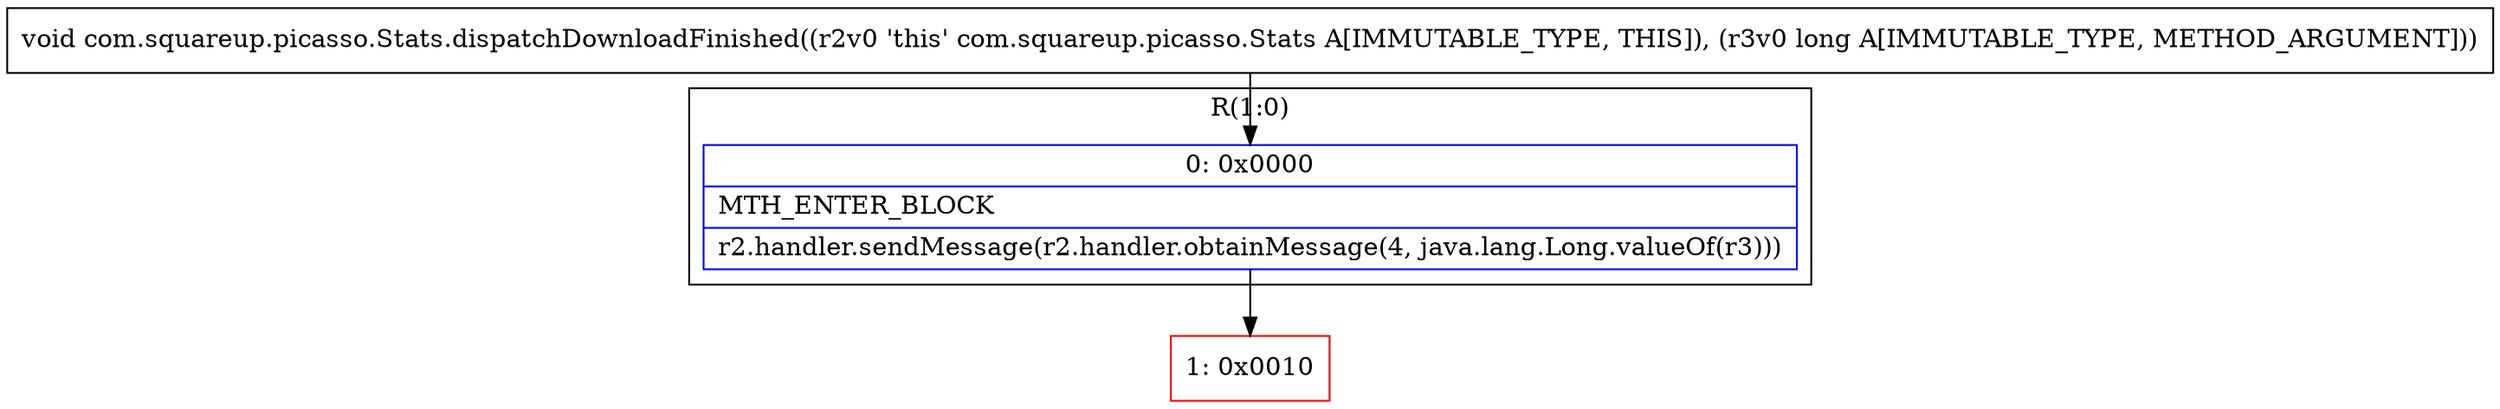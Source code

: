 digraph "CFG forcom.squareup.picasso.Stats.dispatchDownloadFinished(J)V" {
subgraph cluster_Region_856144064 {
label = "R(1:0)";
node [shape=record,color=blue];
Node_0 [shape=record,label="{0\:\ 0x0000|MTH_ENTER_BLOCK\l|r2.handler.sendMessage(r2.handler.obtainMessage(4, java.lang.Long.valueOf(r3)))\l}"];
}
Node_1 [shape=record,color=red,label="{1\:\ 0x0010}"];
MethodNode[shape=record,label="{void com.squareup.picasso.Stats.dispatchDownloadFinished((r2v0 'this' com.squareup.picasso.Stats A[IMMUTABLE_TYPE, THIS]), (r3v0 long A[IMMUTABLE_TYPE, METHOD_ARGUMENT])) }"];
MethodNode -> Node_0;
Node_0 -> Node_1;
}

